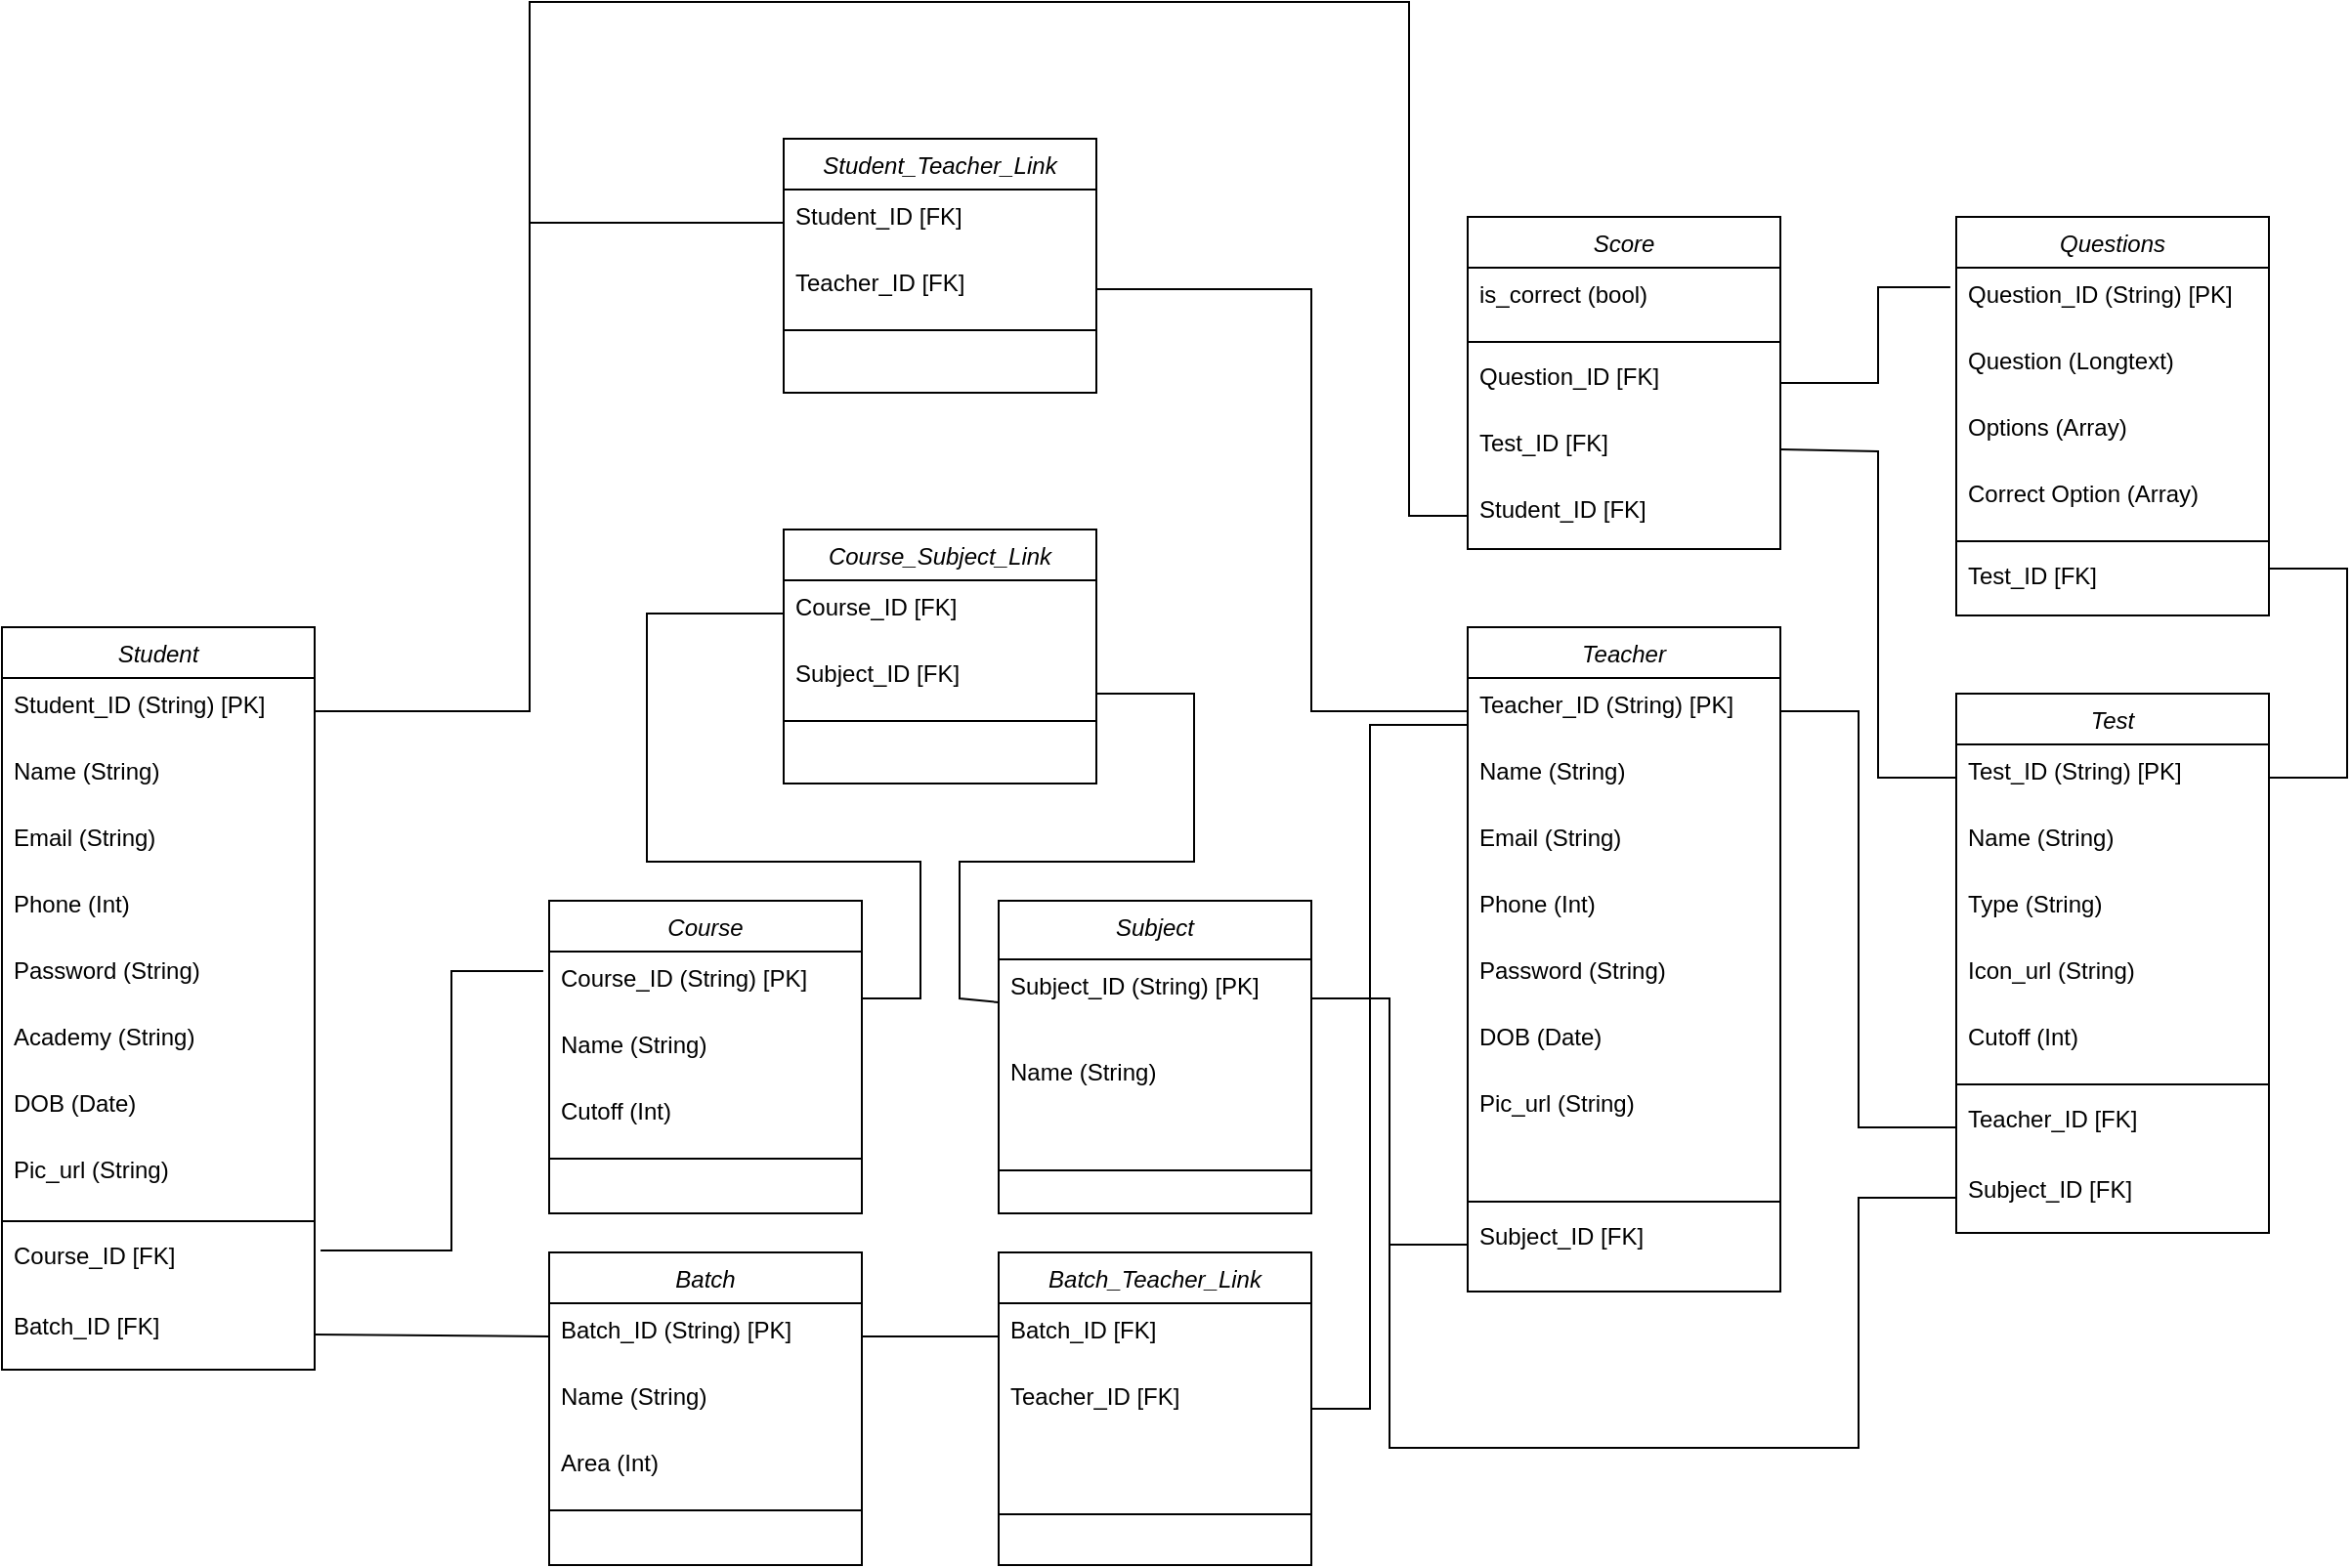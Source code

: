 <mxfile version="21.6.2" type="github">
  <diagram id="C5RBs43oDa-KdzZeNtuy" name="Page-1">
    <mxGraphModel dx="1687" dy="2058" grid="1" gridSize="10" guides="1" tooltips="1" connect="1" arrows="1" fold="1" page="1" pageScale="1" pageWidth="827" pageHeight="1169" math="0" shadow="0">
      <root>
        <mxCell id="WIyWlLk6GJQsqaUBKTNV-0" />
        <mxCell id="WIyWlLk6GJQsqaUBKTNV-1" parent="WIyWlLk6GJQsqaUBKTNV-0" />
        <mxCell id="zkfFHV4jXpPFQw0GAbJ--0" value="Student" style="swimlane;fontStyle=2;align=center;verticalAlign=top;childLayout=stackLayout;horizontal=1;startSize=26;horizontalStack=0;resizeParent=1;resizeLast=0;collapsible=1;marginBottom=0;rounded=0;shadow=0;strokeWidth=1;" parent="WIyWlLk6GJQsqaUBKTNV-1" vertex="1">
          <mxGeometry x="150" y="180" width="160" height="380" as="geometry">
            <mxRectangle x="230" y="140" width="160" height="26" as="alternateBounds" />
          </mxGeometry>
        </mxCell>
        <mxCell id="zkfFHV4jXpPFQw0GAbJ--1" value="Student_ID (String) [PK]" style="text;align=left;verticalAlign=top;spacingLeft=4;spacingRight=4;overflow=hidden;rotatable=0;points=[[0,0.5],[1,0.5]];portConstraint=eastwest;" parent="zkfFHV4jXpPFQw0GAbJ--0" vertex="1">
          <mxGeometry y="26" width="160" height="34" as="geometry" />
        </mxCell>
        <mxCell id="s6YVKnKiuJJ5v3a9nYMT-5" value="Name (String) " style="text;align=left;verticalAlign=top;spacingLeft=4;spacingRight=4;overflow=hidden;rotatable=0;points=[[0,0.5],[1,0.5]];portConstraint=eastwest;" vertex="1" parent="zkfFHV4jXpPFQw0GAbJ--0">
          <mxGeometry y="60" width="160" height="34" as="geometry" />
        </mxCell>
        <mxCell id="s6YVKnKiuJJ5v3a9nYMT-7" value="Email (String) " style="text;align=left;verticalAlign=top;spacingLeft=4;spacingRight=4;overflow=hidden;rotatable=0;points=[[0,0.5],[1,0.5]];portConstraint=eastwest;" vertex="1" parent="zkfFHV4jXpPFQw0GAbJ--0">
          <mxGeometry y="94" width="160" height="34" as="geometry" />
        </mxCell>
        <mxCell id="s6YVKnKiuJJ5v3a9nYMT-9" value="Phone (Int)" style="text;align=left;verticalAlign=top;spacingLeft=4;spacingRight=4;overflow=hidden;rotatable=0;points=[[0,0.5],[1,0.5]];portConstraint=eastwest;" vertex="1" parent="zkfFHV4jXpPFQw0GAbJ--0">
          <mxGeometry y="128" width="160" height="34" as="geometry" />
        </mxCell>
        <mxCell id="s6YVKnKiuJJ5v3a9nYMT-10" value="Password (String)" style="text;align=left;verticalAlign=top;spacingLeft=4;spacingRight=4;overflow=hidden;rotatable=0;points=[[0,0.5],[1,0.5]];portConstraint=eastwest;" vertex="1" parent="zkfFHV4jXpPFQw0GAbJ--0">
          <mxGeometry y="162" width="160" height="34" as="geometry" />
        </mxCell>
        <mxCell id="s6YVKnKiuJJ5v3a9nYMT-8" value="Academy (String) " style="text;align=left;verticalAlign=top;spacingLeft=4;spacingRight=4;overflow=hidden;rotatable=0;points=[[0,0.5],[1,0.5]];portConstraint=eastwest;" vertex="1" parent="zkfFHV4jXpPFQw0GAbJ--0">
          <mxGeometry y="196" width="160" height="34" as="geometry" />
        </mxCell>
        <mxCell id="s6YVKnKiuJJ5v3a9nYMT-6" value="DOB (Date)" style="text;align=left;verticalAlign=top;spacingLeft=4;spacingRight=4;overflow=hidden;rotatable=0;points=[[0,0.5],[1,0.5]];portConstraint=eastwest;" vertex="1" parent="zkfFHV4jXpPFQw0GAbJ--0">
          <mxGeometry y="230" width="160" height="34" as="geometry" />
        </mxCell>
        <mxCell id="s6YVKnKiuJJ5v3a9nYMT-3" value="Pic_url (String) " style="text;align=left;verticalAlign=top;spacingLeft=4;spacingRight=4;overflow=hidden;rotatable=0;points=[[0,0.5],[1,0.5]];portConstraint=eastwest;" vertex="1" parent="zkfFHV4jXpPFQw0GAbJ--0">
          <mxGeometry y="264" width="160" height="36" as="geometry" />
        </mxCell>
        <mxCell id="zkfFHV4jXpPFQw0GAbJ--4" value="" style="line;html=1;strokeWidth=1;align=left;verticalAlign=middle;spacingTop=-1;spacingLeft=3;spacingRight=3;rotatable=0;labelPosition=right;points=[];portConstraint=eastwest;" parent="zkfFHV4jXpPFQw0GAbJ--0" vertex="1">
          <mxGeometry y="300" width="160" height="8" as="geometry" />
        </mxCell>
        <mxCell id="s6YVKnKiuJJ5v3a9nYMT-11" value="Course_ID [FK]" style="text;align=left;verticalAlign=top;spacingLeft=4;spacingRight=4;overflow=hidden;rotatable=0;points=[[0,0.5],[1,0.5]];portConstraint=eastwest;" vertex="1" parent="zkfFHV4jXpPFQw0GAbJ--0">
          <mxGeometry y="308" width="160" height="36" as="geometry" />
        </mxCell>
        <mxCell id="s6YVKnKiuJJ5v3a9nYMT-12" value="Batch_ID [FK]" style="text;align=left;verticalAlign=top;spacingLeft=4;spacingRight=4;overflow=hidden;rotatable=0;points=[[0,0.5],[1,0.5]];portConstraint=eastwest;" vertex="1" parent="zkfFHV4jXpPFQw0GAbJ--0">
          <mxGeometry y="344" width="160" height="36" as="geometry" />
        </mxCell>
        <mxCell id="s6YVKnKiuJJ5v3a9nYMT-13" value="Course" style="swimlane;fontStyle=2;align=center;verticalAlign=top;childLayout=stackLayout;horizontal=1;startSize=26;horizontalStack=0;resizeParent=1;resizeLast=0;collapsible=1;marginBottom=0;rounded=0;shadow=0;strokeWidth=1;" vertex="1" parent="WIyWlLk6GJQsqaUBKTNV-1">
          <mxGeometry x="430" y="320" width="160" height="160" as="geometry">
            <mxRectangle x="230" y="140" width="160" height="26" as="alternateBounds" />
          </mxGeometry>
        </mxCell>
        <mxCell id="s6YVKnKiuJJ5v3a9nYMT-14" value="Course_ID (String) [PK]" style="text;align=left;verticalAlign=top;spacingLeft=4;spacingRight=4;overflow=hidden;rotatable=0;points=[[0,0.5],[1,0.5]];portConstraint=eastwest;" vertex="1" parent="s6YVKnKiuJJ5v3a9nYMT-13">
          <mxGeometry y="26" width="160" height="34" as="geometry" />
        </mxCell>
        <mxCell id="s6YVKnKiuJJ5v3a9nYMT-15" value="Name (String) " style="text;align=left;verticalAlign=top;spacingLeft=4;spacingRight=4;overflow=hidden;rotatable=0;points=[[0,0.5],[1,0.5]];portConstraint=eastwest;" vertex="1" parent="s6YVKnKiuJJ5v3a9nYMT-13">
          <mxGeometry y="60" width="160" height="34" as="geometry" />
        </mxCell>
        <mxCell id="s6YVKnKiuJJ5v3a9nYMT-16" value="Cutoff (Int)" style="text;align=left;verticalAlign=top;spacingLeft=4;spacingRight=4;overflow=hidden;rotatable=0;points=[[0,0.5],[1,0.5]];portConstraint=eastwest;" vertex="1" parent="s6YVKnKiuJJ5v3a9nYMT-13">
          <mxGeometry y="94" width="160" height="34" as="geometry" />
        </mxCell>
        <mxCell id="s6YVKnKiuJJ5v3a9nYMT-22" value="" style="line;html=1;strokeWidth=1;align=left;verticalAlign=middle;spacingTop=-1;spacingLeft=3;spacingRight=3;rotatable=0;labelPosition=right;points=[];portConstraint=eastwest;" vertex="1" parent="s6YVKnKiuJJ5v3a9nYMT-13">
          <mxGeometry y="128" width="160" height="8" as="geometry" />
        </mxCell>
        <mxCell id="s6YVKnKiuJJ5v3a9nYMT-26" value="" style="endArrow=none;html=1;rounded=0;exitX=1.019;exitY=0.306;exitDx=0;exitDy=0;exitPerimeter=0;entryX=-0.019;entryY=0.294;entryDx=0;entryDy=0;entryPerimeter=0;" edge="1" parent="WIyWlLk6GJQsqaUBKTNV-1" source="s6YVKnKiuJJ5v3a9nYMT-11" target="s6YVKnKiuJJ5v3a9nYMT-14">
          <mxGeometry width="50" height="50" relative="1" as="geometry">
            <mxPoint x="520" y="240" as="sourcePoint" />
            <mxPoint x="580" y="190" as="targetPoint" />
            <Array as="points">
              <mxPoint x="380" y="499" />
              <mxPoint x="380" y="356" />
            </Array>
          </mxGeometry>
        </mxCell>
        <mxCell id="s6YVKnKiuJJ5v3a9nYMT-27" value="Batch" style="swimlane;fontStyle=2;align=center;verticalAlign=top;childLayout=stackLayout;horizontal=1;startSize=26;horizontalStack=0;resizeParent=1;resizeLast=0;collapsible=1;marginBottom=0;rounded=0;shadow=0;strokeWidth=1;" vertex="1" parent="WIyWlLk6GJQsqaUBKTNV-1">
          <mxGeometry x="430" y="500" width="160" height="160" as="geometry">
            <mxRectangle x="230" y="140" width="160" height="26" as="alternateBounds" />
          </mxGeometry>
        </mxCell>
        <mxCell id="s6YVKnKiuJJ5v3a9nYMT-28" value="Batch_ID (String) [PK]" style="text;align=left;verticalAlign=top;spacingLeft=4;spacingRight=4;overflow=hidden;rotatable=0;points=[[0,0.5],[1,0.5]];portConstraint=eastwest;" vertex="1" parent="s6YVKnKiuJJ5v3a9nYMT-27">
          <mxGeometry y="26" width="160" height="34" as="geometry" />
        </mxCell>
        <mxCell id="s6YVKnKiuJJ5v3a9nYMT-29" value="Name (String) " style="text;align=left;verticalAlign=top;spacingLeft=4;spacingRight=4;overflow=hidden;rotatable=0;points=[[0,0.5],[1,0.5]];portConstraint=eastwest;" vertex="1" parent="s6YVKnKiuJJ5v3a9nYMT-27">
          <mxGeometry y="60" width="160" height="34" as="geometry" />
        </mxCell>
        <mxCell id="s6YVKnKiuJJ5v3a9nYMT-30" value="Area (Int)" style="text;align=left;verticalAlign=top;spacingLeft=4;spacingRight=4;overflow=hidden;rotatable=0;points=[[0,0.5],[1,0.5]];portConstraint=eastwest;" vertex="1" parent="s6YVKnKiuJJ5v3a9nYMT-27">
          <mxGeometry y="94" width="160" height="34" as="geometry" />
        </mxCell>
        <mxCell id="s6YVKnKiuJJ5v3a9nYMT-31" value="" style="line;html=1;strokeWidth=1;align=left;verticalAlign=middle;spacingTop=-1;spacingLeft=3;spacingRight=3;rotatable=0;labelPosition=right;points=[];portConstraint=eastwest;" vertex="1" parent="s6YVKnKiuJJ5v3a9nYMT-27">
          <mxGeometry y="128" width="160" height="8" as="geometry" />
        </mxCell>
        <mxCell id="s6YVKnKiuJJ5v3a9nYMT-34" value="Subject" style="swimlane;fontStyle=2;align=center;verticalAlign=top;childLayout=stackLayout;horizontal=1;startSize=30;horizontalStack=0;resizeParent=1;resizeLast=0;collapsible=1;marginBottom=0;rounded=0;shadow=0;strokeWidth=1;" vertex="1" parent="WIyWlLk6GJQsqaUBKTNV-1">
          <mxGeometry x="660" y="320" width="160" height="160" as="geometry">
            <mxRectangle x="230" y="140" width="160" height="26" as="alternateBounds" />
          </mxGeometry>
        </mxCell>
        <mxCell id="s6YVKnKiuJJ5v3a9nYMT-35" value="Subject_ID (String) [PK]" style="text;align=left;verticalAlign=top;spacingLeft=4;spacingRight=4;overflow=hidden;rotatable=0;points=[[0,0.5],[1,0.5]];portConstraint=eastwest;" vertex="1" parent="s6YVKnKiuJJ5v3a9nYMT-34">
          <mxGeometry y="30" width="160" height="44" as="geometry" />
        </mxCell>
        <mxCell id="s6YVKnKiuJJ5v3a9nYMT-36" value="Name (String) " style="text;align=left;verticalAlign=top;spacingLeft=4;spacingRight=4;overflow=hidden;rotatable=0;points=[[0,0.5],[1,0.5]];portConstraint=eastwest;" vertex="1" parent="s6YVKnKiuJJ5v3a9nYMT-34">
          <mxGeometry y="74" width="160" height="60" as="geometry" />
        </mxCell>
        <mxCell id="s6YVKnKiuJJ5v3a9nYMT-38" value="" style="line;html=1;strokeWidth=1;align=left;verticalAlign=middle;spacingTop=-1;spacingLeft=3;spacingRight=3;rotatable=0;labelPosition=right;points=[];portConstraint=eastwest;" vertex="1" parent="s6YVKnKiuJJ5v3a9nYMT-34">
          <mxGeometry y="134" width="160" height="8" as="geometry" />
        </mxCell>
        <mxCell id="s6YVKnKiuJJ5v3a9nYMT-42" value="Course_Subject_Link" style="swimlane;fontStyle=2;align=center;verticalAlign=top;childLayout=stackLayout;horizontal=1;startSize=26;horizontalStack=0;resizeParent=1;resizeLast=0;collapsible=1;marginBottom=0;rounded=0;shadow=0;strokeWidth=1;" vertex="1" parent="WIyWlLk6GJQsqaUBKTNV-1">
          <mxGeometry x="550" y="130" width="160" height="130" as="geometry">
            <mxRectangle x="230" y="140" width="160" height="26" as="alternateBounds" />
          </mxGeometry>
        </mxCell>
        <mxCell id="s6YVKnKiuJJ5v3a9nYMT-43" value="Course_ID [FK]" style="text;align=left;verticalAlign=top;spacingLeft=4;spacingRight=4;overflow=hidden;rotatable=0;points=[[0,0.5],[1,0.5]];portConstraint=eastwest;" vertex="1" parent="s6YVKnKiuJJ5v3a9nYMT-42">
          <mxGeometry y="26" width="160" height="34" as="geometry" />
        </mxCell>
        <mxCell id="s6YVKnKiuJJ5v3a9nYMT-44" value="Subject_ID [FK]&#xa; " style="text;align=left;verticalAlign=top;spacingLeft=4;spacingRight=4;overflow=hidden;rotatable=0;points=[[0,0.5],[1,0.5]];portConstraint=eastwest;" vertex="1" parent="s6YVKnKiuJJ5v3a9nYMT-42">
          <mxGeometry y="60" width="160" height="34" as="geometry" />
        </mxCell>
        <mxCell id="s6YVKnKiuJJ5v3a9nYMT-46" value="" style="line;html=1;strokeWidth=1;align=left;verticalAlign=middle;spacingTop=-1;spacingLeft=3;spacingRight=3;rotatable=0;labelPosition=right;points=[];portConstraint=eastwest;" vertex="1" parent="s6YVKnKiuJJ5v3a9nYMT-42">
          <mxGeometry y="94" width="160" height="8" as="geometry" />
        </mxCell>
        <mxCell id="s6YVKnKiuJJ5v3a9nYMT-47" value="" style="endArrow=none;html=1;rounded=0;exitX=1;exitY=0.706;exitDx=0;exitDy=0;exitPerimeter=0;entryX=0;entryY=0.5;entryDx=0;entryDy=0;" edge="1" parent="WIyWlLk6GJQsqaUBKTNV-1" source="s6YVKnKiuJJ5v3a9nYMT-14" target="s6YVKnKiuJJ5v3a9nYMT-43">
          <mxGeometry width="50" height="50" relative="1" as="geometry">
            <mxPoint x="600" y="383" as="sourcePoint" />
            <mxPoint x="470" y="190" as="targetPoint" />
            <Array as="points">
              <mxPoint x="620" y="370" />
              <mxPoint x="620" y="300" />
              <mxPoint x="480" y="300" />
              <mxPoint x="480" y="173" />
            </Array>
          </mxGeometry>
        </mxCell>
        <mxCell id="s6YVKnKiuJJ5v3a9nYMT-48" value="" style="endArrow=none;html=1;rounded=0;exitX=1;exitY=0.706;exitDx=0;exitDy=0;exitPerimeter=0;entryX=0;entryY=0.5;entryDx=0;entryDy=0;" edge="1" parent="WIyWlLk6GJQsqaUBKTNV-1" source="s6YVKnKiuJJ5v3a9nYMT-44" target="s6YVKnKiuJJ5v3a9nYMT-35">
          <mxGeometry width="50" height="50" relative="1" as="geometry">
            <mxPoint x="595" y="430" as="sourcePoint" />
            <mxPoint x="640" y="378" as="targetPoint" />
            <Array as="points">
              <mxPoint x="760" y="214" />
              <mxPoint x="760" y="300" />
              <mxPoint x="640" y="300" />
              <mxPoint x="640" y="370" />
            </Array>
          </mxGeometry>
        </mxCell>
        <mxCell id="s6YVKnKiuJJ5v3a9nYMT-49" value="Teacher" style="swimlane;fontStyle=2;align=center;verticalAlign=top;childLayout=stackLayout;horizontal=1;startSize=26;horizontalStack=0;resizeParent=1;resizeLast=0;collapsible=1;marginBottom=0;rounded=0;shadow=0;strokeWidth=1;" vertex="1" parent="WIyWlLk6GJQsqaUBKTNV-1">
          <mxGeometry x="900" y="180" width="160" height="340" as="geometry">
            <mxRectangle x="230" y="140" width="160" height="26" as="alternateBounds" />
          </mxGeometry>
        </mxCell>
        <mxCell id="s6YVKnKiuJJ5v3a9nYMT-50" value="Teacher_ID (String) [PK]" style="text;align=left;verticalAlign=top;spacingLeft=4;spacingRight=4;overflow=hidden;rotatable=0;points=[[0,0.5],[1,0.5]];portConstraint=eastwest;" vertex="1" parent="s6YVKnKiuJJ5v3a9nYMT-49">
          <mxGeometry y="26" width="160" height="34" as="geometry" />
        </mxCell>
        <mxCell id="s6YVKnKiuJJ5v3a9nYMT-51" value="Name (String) " style="text;align=left;verticalAlign=top;spacingLeft=4;spacingRight=4;overflow=hidden;rotatable=0;points=[[0,0.5],[1,0.5]];portConstraint=eastwest;" vertex="1" parent="s6YVKnKiuJJ5v3a9nYMT-49">
          <mxGeometry y="60" width="160" height="34" as="geometry" />
        </mxCell>
        <mxCell id="s6YVKnKiuJJ5v3a9nYMT-52" value="Email (String) " style="text;align=left;verticalAlign=top;spacingLeft=4;spacingRight=4;overflow=hidden;rotatable=0;points=[[0,0.5],[1,0.5]];portConstraint=eastwest;" vertex="1" parent="s6YVKnKiuJJ5v3a9nYMT-49">
          <mxGeometry y="94" width="160" height="34" as="geometry" />
        </mxCell>
        <mxCell id="s6YVKnKiuJJ5v3a9nYMT-53" value="Phone (Int)" style="text;align=left;verticalAlign=top;spacingLeft=4;spacingRight=4;overflow=hidden;rotatable=0;points=[[0,0.5],[1,0.5]];portConstraint=eastwest;" vertex="1" parent="s6YVKnKiuJJ5v3a9nYMT-49">
          <mxGeometry y="128" width="160" height="34" as="geometry" />
        </mxCell>
        <mxCell id="s6YVKnKiuJJ5v3a9nYMT-54" value="Password (String)" style="text;align=left;verticalAlign=top;spacingLeft=4;spacingRight=4;overflow=hidden;rotatable=0;points=[[0,0.5],[1,0.5]];portConstraint=eastwest;" vertex="1" parent="s6YVKnKiuJJ5v3a9nYMT-49">
          <mxGeometry y="162" width="160" height="34" as="geometry" />
        </mxCell>
        <mxCell id="s6YVKnKiuJJ5v3a9nYMT-56" value="DOB (Date)" style="text;align=left;verticalAlign=top;spacingLeft=4;spacingRight=4;overflow=hidden;rotatable=0;points=[[0,0.5],[1,0.5]];portConstraint=eastwest;" vertex="1" parent="s6YVKnKiuJJ5v3a9nYMT-49">
          <mxGeometry y="196" width="160" height="34" as="geometry" />
        </mxCell>
        <mxCell id="s6YVKnKiuJJ5v3a9nYMT-57" value="Pic_url (String) " style="text;align=left;verticalAlign=top;spacingLeft=4;spacingRight=4;overflow=hidden;rotatable=0;points=[[0,0.5],[1,0.5]];portConstraint=eastwest;" vertex="1" parent="s6YVKnKiuJJ5v3a9nYMT-49">
          <mxGeometry y="230" width="160" height="60" as="geometry" />
        </mxCell>
        <mxCell id="s6YVKnKiuJJ5v3a9nYMT-58" value="" style="line;html=1;strokeWidth=1;align=left;verticalAlign=middle;spacingTop=-1;spacingLeft=3;spacingRight=3;rotatable=0;labelPosition=right;points=[];portConstraint=eastwest;" vertex="1" parent="s6YVKnKiuJJ5v3a9nYMT-49">
          <mxGeometry y="290" width="160" height="8" as="geometry" />
        </mxCell>
        <mxCell id="s6YVKnKiuJJ5v3a9nYMT-59" value="Subject_ID [FK]" style="text;align=left;verticalAlign=top;spacingLeft=4;spacingRight=4;overflow=hidden;rotatable=0;points=[[0,0.5],[1,0.5]];portConstraint=eastwest;" vertex="1" parent="s6YVKnKiuJJ5v3a9nYMT-49">
          <mxGeometry y="298" width="160" height="36" as="geometry" />
        </mxCell>
        <mxCell id="s6YVKnKiuJJ5v3a9nYMT-62" value="" style="endArrow=none;html=1;rounded=0;exitX=1;exitY=0.5;exitDx=0;exitDy=0;entryX=0;entryY=0.5;entryDx=0;entryDy=0;" edge="1" parent="WIyWlLk6GJQsqaUBKTNV-1" target="s6YVKnKiuJJ5v3a9nYMT-59">
          <mxGeometry width="50" height="50" relative="1" as="geometry">
            <mxPoint x="820" y="370" as="sourcePoint" />
            <mxPoint x="940" y="401" as="targetPoint" />
            <Array as="points">
              <mxPoint x="860" y="370" />
              <mxPoint x="860" y="496" />
            </Array>
          </mxGeometry>
        </mxCell>
        <mxCell id="s6YVKnKiuJJ5v3a9nYMT-63" value="Student_Teacher_Link" style="swimlane;fontStyle=2;align=center;verticalAlign=top;childLayout=stackLayout;horizontal=1;startSize=26;horizontalStack=0;resizeParent=1;resizeLast=0;collapsible=1;marginBottom=0;rounded=0;shadow=0;strokeWidth=1;" vertex="1" parent="WIyWlLk6GJQsqaUBKTNV-1">
          <mxGeometry x="550" y="-70" width="160" height="130" as="geometry">
            <mxRectangle x="230" y="140" width="160" height="26" as="alternateBounds" />
          </mxGeometry>
        </mxCell>
        <mxCell id="s6YVKnKiuJJ5v3a9nYMT-64" value="Student_ID [FK]" style="text;align=left;verticalAlign=top;spacingLeft=4;spacingRight=4;overflow=hidden;rotatable=0;points=[[0,0.5],[1,0.5]];portConstraint=eastwest;" vertex="1" parent="s6YVKnKiuJJ5v3a9nYMT-63">
          <mxGeometry y="26" width="160" height="34" as="geometry" />
        </mxCell>
        <mxCell id="s6YVKnKiuJJ5v3a9nYMT-65" value="Teacher_ID [FK]&#xa; " style="text;align=left;verticalAlign=top;spacingLeft=4;spacingRight=4;overflow=hidden;rotatable=0;points=[[0,0.5],[1,0.5]];portConstraint=eastwest;" vertex="1" parent="s6YVKnKiuJJ5v3a9nYMT-63">
          <mxGeometry y="60" width="160" height="34" as="geometry" />
        </mxCell>
        <mxCell id="s6YVKnKiuJJ5v3a9nYMT-66" value="" style="line;html=1;strokeWidth=1;align=left;verticalAlign=middle;spacingTop=-1;spacingLeft=3;spacingRight=3;rotatable=0;labelPosition=right;points=[];portConstraint=eastwest;" vertex="1" parent="s6YVKnKiuJJ5v3a9nYMT-63">
          <mxGeometry y="94" width="160" height="8" as="geometry" />
        </mxCell>
        <mxCell id="s6YVKnKiuJJ5v3a9nYMT-67" value="" style="endArrow=none;html=1;rounded=0;exitX=1.019;exitY=0.306;exitDx=0;exitDy=0;exitPerimeter=0;entryX=0;entryY=0.5;entryDx=0;entryDy=0;" edge="1" parent="WIyWlLk6GJQsqaUBKTNV-1" target="s6YVKnKiuJJ5v3a9nYMT-64">
          <mxGeometry width="50" height="50" relative="1" as="geometry">
            <mxPoint x="310" y="223" as="sourcePoint" />
            <mxPoint x="424" y="90" as="targetPoint" />
            <Array as="points">
              <mxPoint x="420" y="223" />
              <mxPoint x="420" y="-27" />
            </Array>
          </mxGeometry>
        </mxCell>
        <mxCell id="s6YVKnKiuJJ5v3a9nYMT-68" value="" style="endArrow=none;html=1;rounded=0;exitX=1;exitY=0.5;exitDx=0;exitDy=0;entryX=0;entryY=0.5;entryDx=0;entryDy=0;" edge="1" parent="WIyWlLk6GJQsqaUBKTNV-1" source="s6YVKnKiuJJ5v3a9nYMT-65" target="s6YVKnKiuJJ5v3a9nYMT-50">
          <mxGeometry width="50" height="50" relative="1" as="geometry">
            <mxPoint x="710" y="-27" as="sourcePoint" />
            <mxPoint x="824" y="-160" as="targetPoint" />
            <Array as="points">
              <mxPoint x="820" y="7" />
              <mxPoint x="820" y="223" />
            </Array>
          </mxGeometry>
        </mxCell>
        <mxCell id="s6YVKnKiuJJ5v3a9nYMT-69" value="Test" style="swimlane;fontStyle=2;align=center;verticalAlign=top;childLayout=stackLayout;horizontal=1;startSize=26;horizontalStack=0;resizeParent=1;resizeLast=0;collapsible=1;marginBottom=0;rounded=0;shadow=0;strokeWidth=1;" vertex="1" parent="WIyWlLk6GJQsqaUBKTNV-1">
          <mxGeometry x="1150" y="214" width="160" height="276" as="geometry">
            <mxRectangle x="230" y="140" width="160" height="26" as="alternateBounds" />
          </mxGeometry>
        </mxCell>
        <mxCell id="s6YVKnKiuJJ5v3a9nYMT-70" value="Test_ID (String) [PK]" style="text;align=left;verticalAlign=top;spacingLeft=4;spacingRight=4;overflow=hidden;rotatable=0;points=[[0,0.5],[1,0.5]];portConstraint=eastwest;" vertex="1" parent="s6YVKnKiuJJ5v3a9nYMT-69">
          <mxGeometry y="26" width="160" height="34" as="geometry" />
        </mxCell>
        <mxCell id="s6YVKnKiuJJ5v3a9nYMT-71" value="Name (String) " style="text;align=left;verticalAlign=top;spacingLeft=4;spacingRight=4;overflow=hidden;rotatable=0;points=[[0,0.5],[1,0.5]];portConstraint=eastwest;" vertex="1" parent="s6YVKnKiuJJ5v3a9nYMT-69">
          <mxGeometry y="60" width="160" height="34" as="geometry" />
        </mxCell>
        <mxCell id="s6YVKnKiuJJ5v3a9nYMT-72" value="Type (String) " style="text;align=left;verticalAlign=top;spacingLeft=4;spacingRight=4;overflow=hidden;rotatable=0;points=[[0,0.5],[1,0.5]];portConstraint=eastwest;" vertex="1" parent="s6YVKnKiuJJ5v3a9nYMT-69">
          <mxGeometry y="94" width="160" height="34" as="geometry" />
        </mxCell>
        <mxCell id="s6YVKnKiuJJ5v3a9nYMT-73" value="Icon_url (String)" style="text;align=left;verticalAlign=top;spacingLeft=4;spacingRight=4;overflow=hidden;rotatable=0;points=[[0,0.5],[1,0.5]];portConstraint=eastwest;" vertex="1" parent="s6YVKnKiuJJ5v3a9nYMT-69">
          <mxGeometry y="128" width="160" height="34" as="geometry" />
        </mxCell>
        <mxCell id="s6YVKnKiuJJ5v3a9nYMT-74" value="Cutoff (Int)" style="text;align=left;verticalAlign=top;spacingLeft=4;spacingRight=4;overflow=hidden;rotatable=0;points=[[0,0.5],[1,0.5]];portConstraint=eastwest;" vertex="1" parent="s6YVKnKiuJJ5v3a9nYMT-69">
          <mxGeometry y="162" width="160" height="34" as="geometry" />
        </mxCell>
        <mxCell id="s6YVKnKiuJJ5v3a9nYMT-77" value="" style="line;html=1;strokeWidth=1;align=left;verticalAlign=middle;spacingTop=-1;spacingLeft=3;spacingRight=3;rotatable=0;labelPosition=right;points=[];portConstraint=eastwest;" vertex="1" parent="s6YVKnKiuJJ5v3a9nYMT-69">
          <mxGeometry y="196" width="160" height="8" as="geometry" />
        </mxCell>
        <mxCell id="s6YVKnKiuJJ5v3a9nYMT-78" value="Teacher_ID [FK]" style="text;align=left;verticalAlign=top;spacingLeft=4;spacingRight=4;overflow=hidden;rotatable=0;points=[[0,0.5],[1,0.5]];portConstraint=eastwest;" vertex="1" parent="s6YVKnKiuJJ5v3a9nYMT-69">
          <mxGeometry y="204" width="160" height="36" as="geometry" />
        </mxCell>
        <mxCell id="s6YVKnKiuJJ5v3a9nYMT-79" value="Subject_ID [FK]" style="text;align=left;verticalAlign=top;spacingLeft=4;spacingRight=4;overflow=hidden;rotatable=0;points=[[0,0.5],[1,0.5]];portConstraint=eastwest;" vertex="1" parent="s6YVKnKiuJJ5v3a9nYMT-69">
          <mxGeometry y="240" width="160" height="36" as="geometry" />
        </mxCell>
        <mxCell id="s6YVKnKiuJJ5v3a9nYMT-80" value="" style="endArrow=none;html=1;rounded=0;entryX=0;entryY=0.5;entryDx=0;entryDy=0;" edge="1" parent="WIyWlLk6GJQsqaUBKTNV-1" target="s6YVKnKiuJJ5v3a9nYMT-79">
          <mxGeometry width="50" height="50" relative="1" as="geometry">
            <mxPoint x="820" y="370" as="sourcePoint" />
            <mxPoint x="1250" y="460" as="targetPoint" />
            <Array as="points">
              <mxPoint x="860" y="370" />
              <mxPoint x="860" y="600" />
              <mxPoint x="1100" y="600" />
              <mxPoint x="1100" y="472" />
            </Array>
          </mxGeometry>
        </mxCell>
        <mxCell id="s6YVKnKiuJJ5v3a9nYMT-81" value="" style="endArrow=none;html=1;rounded=0;entryX=0;entryY=0.5;entryDx=0;entryDy=0;exitX=1;exitY=0.5;exitDx=0;exitDy=0;" edge="1" parent="WIyWlLk6GJQsqaUBKTNV-1" source="s6YVKnKiuJJ5v3a9nYMT-50" target="s6YVKnKiuJJ5v3a9nYMT-78">
          <mxGeometry width="50" height="50" relative="1" as="geometry">
            <mxPoint x="1080" y="220" as="sourcePoint" />
            <mxPoint x="1150" y="200" as="targetPoint" />
            <Array as="points">
              <mxPoint x="1100" y="223" />
              <mxPoint x="1100" y="436" />
            </Array>
          </mxGeometry>
        </mxCell>
        <mxCell id="s6YVKnKiuJJ5v3a9nYMT-83" value="Questions" style="swimlane;fontStyle=2;align=center;verticalAlign=top;childLayout=stackLayout;horizontal=1;startSize=26;horizontalStack=0;resizeParent=1;resizeLast=0;collapsible=1;marginBottom=0;rounded=0;shadow=0;strokeWidth=1;" vertex="1" parent="WIyWlLk6GJQsqaUBKTNV-1">
          <mxGeometry x="1150" y="-30" width="160" height="204" as="geometry">
            <mxRectangle x="230" y="140" width="160" height="26" as="alternateBounds" />
          </mxGeometry>
        </mxCell>
        <mxCell id="s6YVKnKiuJJ5v3a9nYMT-84" value="Question_ID (String) [PK]" style="text;align=left;verticalAlign=top;spacingLeft=4;spacingRight=4;overflow=hidden;rotatable=0;points=[[0,0.5],[1,0.5]];portConstraint=eastwest;" vertex="1" parent="s6YVKnKiuJJ5v3a9nYMT-83">
          <mxGeometry y="26" width="160" height="34" as="geometry" />
        </mxCell>
        <mxCell id="s6YVKnKiuJJ5v3a9nYMT-85" value="Question (Longtext) " style="text;align=left;verticalAlign=top;spacingLeft=4;spacingRight=4;overflow=hidden;rotatable=0;points=[[0,0.5],[1,0.5]];portConstraint=eastwest;" vertex="1" parent="s6YVKnKiuJJ5v3a9nYMT-83">
          <mxGeometry y="60" width="160" height="34" as="geometry" />
        </mxCell>
        <mxCell id="s6YVKnKiuJJ5v3a9nYMT-89" value="Options (Array)" style="text;align=left;verticalAlign=top;spacingLeft=4;spacingRight=4;overflow=hidden;rotatable=0;points=[[0,0.5],[1,0.5]];portConstraint=eastwest;" vertex="1" parent="s6YVKnKiuJJ5v3a9nYMT-83">
          <mxGeometry y="94" width="160" height="34" as="geometry" />
        </mxCell>
        <mxCell id="s6YVKnKiuJJ5v3a9nYMT-88" value="Correct Option (Array)" style="text;align=left;verticalAlign=top;spacingLeft=4;spacingRight=4;overflow=hidden;rotatable=0;points=[[0,0.5],[1,0.5]];portConstraint=eastwest;" vertex="1" parent="s6YVKnKiuJJ5v3a9nYMT-83">
          <mxGeometry y="128" width="160" height="34" as="geometry" />
        </mxCell>
        <mxCell id="s6YVKnKiuJJ5v3a9nYMT-87" value="" style="line;html=1;strokeWidth=1;align=left;verticalAlign=middle;spacingTop=-1;spacingLeft=3;spacingRight=3;rotatable=0;labelPosition=right;points=[];portConstraint=eastwest;" vertex="1" parent="s6YVKnKiuJJ5v3a9nYMT-83">
          <mxGeometry y="162" width="160" height="8" as="geometry" />
        </mxCell>
        <mxCell id="s6YVKnKiuJJ5v3a9nYMT-86" value="Test_ID [FK]" style="text;align=left;verticalAlign=top;spacingLeft=4;spacingRight=4;overflow=hidden;rotatable=0;points=[[0,0.5],[1,0.5]];portConstraint=eastwest;" vertex="1" parent="s6YVKnKiuJJ5v3a9nYMT-83">
          <mxGeometry y="170" width="160" height="34" as="geometry" />
        </mxCell>
        <mxCell id="s6YVKnKiuJJ5v3a9nYMT-90" value="" style="endArrow=none;html=1;rounded=0;entryX=1;entryY=0.5;entryDx=0;entryDy=0;exitX=1;exitY=0.5;exitDx=0;exitDy=0;" edge="1" parent="WIyWlLk6GJQsqaUBKTNV-1" target="s6YVKnKiuJJ5v3a9nYMT-70">
          <mxGeometry width="50" height="50" relative="1" as="geometry">
            <mxPoint x="1310" y="150" as="sourcePoint" />
            <mxPoint x="1400" y="363" as="targetPoint" />
            <Array as="points">
              <mxPoint x="1350" y="150" />
              <mxPoint x="1350" y="257" />
            </Array>
          </mxGeometry>
        </mxCell>
        <mxCell id="s6YVKnKiuJJ5v3a9nYMT-91" value="Score" style="swimlane;fontStyle=2;align=center;verticalAlign=top;childLayout=stackLayout;horizontal=1;startSize=26;horizontalStack=0;resizeParent=1;resizeLast=0;collapsible=1;marginBottom=0;rounded=0;shadow=0;strokeWidth=1;" vertex="1" parent="WIyWlLk6GJQsqaUBKTNV-1">
          <mxGeometry x="900" y="-30" width="160" height="170" as="geometry">
            <mxRectangle x="230" y="140" width="160" height="26" as="alternateBounds" />
          </mxGeometry>
        </mxCell>
        <mxCell id="s6YVKnKiuJJ5v3a9nYMT-92" value="is_correct (bool)" style="text;align=left;verticalAlign=top;spacingLeft=4;spacingRight=4;overflow=hidden;rotatable=0;points=[[0,0.5],[1,0.5]];portConstraint=eastwest;" vertex="1" parent="s6YVKnKiuJJ5v3a9nYMT-91">
          <mxGeometry y="26" width="160" height="34" as="geometry" />
        </mxCell>
        <mxCell id="s6YVKnKiuJJ5v3a9nYMT-96" value="" style="line;html=1;strokeWidth=1;align=left;verticalAlign=middle;spacingTop=-1;spacingLeft=3;spacingRight=3;rotatable=0;labelPosition=right;points=[];portConstraint=eastwest;" vertex="1" parent="s6YVKnKiuJJ5v3a9nYMT-91">
          <mxGeometry y="60" width="160" height="8" as="geometry" />
        </mxCell>
        <mxCell id="s6YVKnKiuJJ5v3a9nYMT-93" value="Question_ID [FK]" style="text;align=left;verticalAlign=top;spacingLeft=4;spacingRight=4;overflow=hidden;rotatable=0;points=[[0,0.5],[1,0.5]];portConstraint=eastwest;" vertex="1" parent="s6YVKnKiuJJ5v3a9nYMT-91">
          <mxGeometry y="68" width="160" height="34" as="geometry" />
        </mxCell>
        <mxCell id="s6YVKnKiuJJ5v3a9nYMT-97" value="Test_ID [FK]" style="text;align=left;verticalAlign=top;spacingLeft=4;spacingRight=4;overflow=hidden;rotatable=0;points=[[0,0.5],[1,0.5]];portConstraint=eastwest;" vertex="1" parent="s6YVKnKiuJJ5v3a9nYMT-91">
          <mxGeometry y="102" width="160" height="34" as="geometry" />
        </mxCell>
        <mxCell id="s6YVKnKiuJJ5v3a9nYMT-94" value="Student_ID [FK]" style="text;align=left;verticalAlign=top;spacingLeft=4;spacingRight=4;overflow=hidden;rotatable=0;points=[[0,0.5],[1,0.5]];portConstraint=eastwest;" vertex="1" parent="s6YVKnKiuJJ5v3a9nYMT-91">
          <mxGeometry y="136" width="160" height="34" as="geometry" />
        </mxCell>
        <mxCell id="s6YVKnKiuJJ5v3a9nYMT-99" value="Batch_Teacher_Link" style="swimlane;fontStyle=2;align=center;verticalAlign=top;childLayout=stackLayout;horizontal=1;startSize=26;horizontalStack=0;resizeParent=1;resizeLast=0;collapsible=1;marginBottom=0;rounded=0;shadow=0;strokeWidth=1;" vertex="1" parent="WIyWlLk6GJQsqaUBKTNV-1">
          <mxGeometry x="660" y="500" width="160" height="160" as="geometry">
            <mxRectangle x="230" y="140" width="160" height="26" as="alternateBounds" />
          </mxGeometry>
        </mxCell>
        <mxCell id="s6YVKnKiuJJ5v3a9nYMT-100" value="Batch_ID [FK]" style="text;align=left;verticalAlign=top;spacingLeft=4;spacingRight=4;overflow=hidden;rotatable=0;points=[[0,0.5],[1,0.5]];portConstraint=eastwest;" vertex="1" parent="s6YVKnKiuJJ5v3a9nYMT-99">
          <mxGeometry y="26" width="160" height="34" as="geometry" />
        </mxCell>
        <mxCell id="s6YVKnKiuJJ5v3a9nYMT-101" value="Teacher_ID [FK]" style="text;align=left;verticalAlign=top;spacingLeft=4;spacingRight=4;overflow=hidden;rotatable=0;points=[[0,0.5],[1,0.5]];portConstraint=eastwest;" vertex="1" parent="s6YVKnKiuJJ5v3a9nYMT-99">
          <mxGeometry y="60" width="160" height="70" as="geometry" />
        </mxCell>
        <mxCell id="s6YVKnKiuJJ5v3a9nYMT-103" value="" style="line;html=1;strokeWidth=1;align=left;verticalAlign=middle;spacingTop=-1;spacingLeft=3;spacingRight=3;rotatable=0;labelPosition=right;points=[];portConstraint=eastwest;" vertex="1" parent="s6YVKnKiuJJ5v3a9nYMT-99">
          <mxGeometry y="130" width="160" height="8" as="geometry" />
        </mxCell>
        <mxCell id="s6YVKnKiuJJ5v3a9nYMT-105" value="" style="endArrow=none;html=1;rounded=0;entryX=0;entryY=0.5;entryDx=0;entryDy=0;exitX=1;exitY=0.5;exitDx=0;exitDy=0;" edge="1" parent="WIyWlLk6GJQsqaUBKTNV-1" source="s6YVKnKiuJJ5v3a9nYMT-12" target="s6YVKnKiuJJ5v3a9nYMT-28">
          <mxGeometry width="50" height="50" relative="1" as="geometry">
            <mxPoint x="310" y="540" as="sourcePoint" />
            <mxPoint x="360" y="490" as="targetPoint" />
          </mxGeometry>
        </mxCell>
        <mxCell id="s6YVKnKiuJJ5v3a9nYMT-106" value="" style="endArrow=none;html=1;rounded=0;entryX=0;entryY=0.5;entryDx=0;entryDy=0;exitX=1;exitY=0.5;exitDx=0;exitDy=0;" edge="1" parent="WIyWlLk6GJQsqaUBKTNV-1" source="s6YVKnKiuJJ5v3a9nYMT-28" target="s6YVKnKiuJJ5v3a9nYMT-100">
          <mxGeometry width="50" height="50" relative="1" as="geometry">
            <mxPoint x="600" y="550" as="sourcePoint" />
            <mxPoint x="720" y="551" as="targetPoint" />
          </mxGeometry>
        </mxCell>
        <mxCell id="s6YVKnKiuJJ5v3a9nYMT-107" value="" style="endArrow=none;html=1;rounded=0;exitX=1;exitY=0.286;exitDx=0;exitDy=0;exitPerimeter=0;" edge="1" parent="WIyWlLk6GJQsqaUBKTNV-1" source="s6YVKnKiuJJ5v3a9nYMT-101">
          <mxGeometry width="50" height="50" relative="1" as="geometry">
            <mxPoint x="840" y="580" as="sourcePoint" />
            <mxPoint x="900" y="230" as="targetPoint" />
            <Array as="points">
              <mxPoint x="850" y="580" />
              <mxPoint x="850" y="230" />
            </Array>
          </mxGeometry>
        </mxCell>
        <mxCell id="s6YVKnKiuJJ5v3a9nYMT-108" value="" style="endArrow=none;html=1;rounded=0;entryX=0;entryY=0.5;entryDx=0;entryDy=0;exitX=1;exitY=0.5;exitDx=0;exitDy=0;" edge="1" parent="WIyWlLk6GJQsqaUBKTNV-1" source="s6YVKnKiuJJ5v3a9nYMT-97" target="s6YVKnKiuJJ5v3a9nYMT-70">
          <mxGeometry width="50" height="50" relative="1" as="geometry">
            <mxPoint x="1100" y="60" as="sourcePoint" />
            <mxPoint x="1140" y="50" as="targetPoint" />
            <Array as="points">
              <mxPoint x="1110" y="90" />
              <mxPoint x="1110" y="257" />
            </Array>
          </mxGeometry>
        </mxCell>
        <mxCell id="s6YVKnKiuJJ5v3a9nYMT-109" value="" style="endArrow=none;html=1;rounded=0;entryX=-0.019;entryY=0.294;entryDx=0;entryDy=0;exitX=1;exitY=0.5;exitDx=0;exitDy=0;entryPerimeter=0;" edge="1" parent="WIyWlLk6GJQsqaUBKTNV-1" source="s6YVKnKiuJJ5v3a9nYMT-93" target="s6YVKnKiuJJ5v3a9nYMT-84">
          <mxGeometry width="50" height="50" relative="1" as="geometry">
            <mxPoint x="1070" y="54.5" as="sourcePoint" />
            <mxPoint x="1140" y="54.5" as="targetPoint" />
            <Array as="points">
              <mxPoint x="1110" y="55" />
              <mxPoint x="1110" y="6" />
            </Array>
          </mxGeometry>
        </mxCell>
        <mxCell id="s6YVKnKiuJJ5v3a9nYMT-110" value="" style="endArrow=none;html=1;rounded=0;entryX=0;entryY=0.5;entryDx=0;entryDy=0;exitX=1;exitY=0.5;exitDx=0;exitDy=0;" edge="1" parent="WIyWlLk6GJQsqaUBKTNV-1" source="zkfFHV4jXpPFQw0GAbJ--1" target="s6YVKnKiuJJ5v3a9nYMT-94">
          <mxGeometry width="50" height="50" relative="1" as="geometry">
            <mxPoint x="710" y="-31" as="sourcePoint" />
            <mxPoint x="780" y="-31" as="targetPoint" />
            <Array as="points">
              <mxPoint x="420" y="223" />
              <mxPoint x="420" y="-140" />
              <mxPoint x="870" y="-140" />
              <mxPoint x="870" y="123" />
            </Array>
          </mxGeometry>
        </mxCell>
      </root>
    </mxGraphModel>
  </diagram>
</mxfile>
